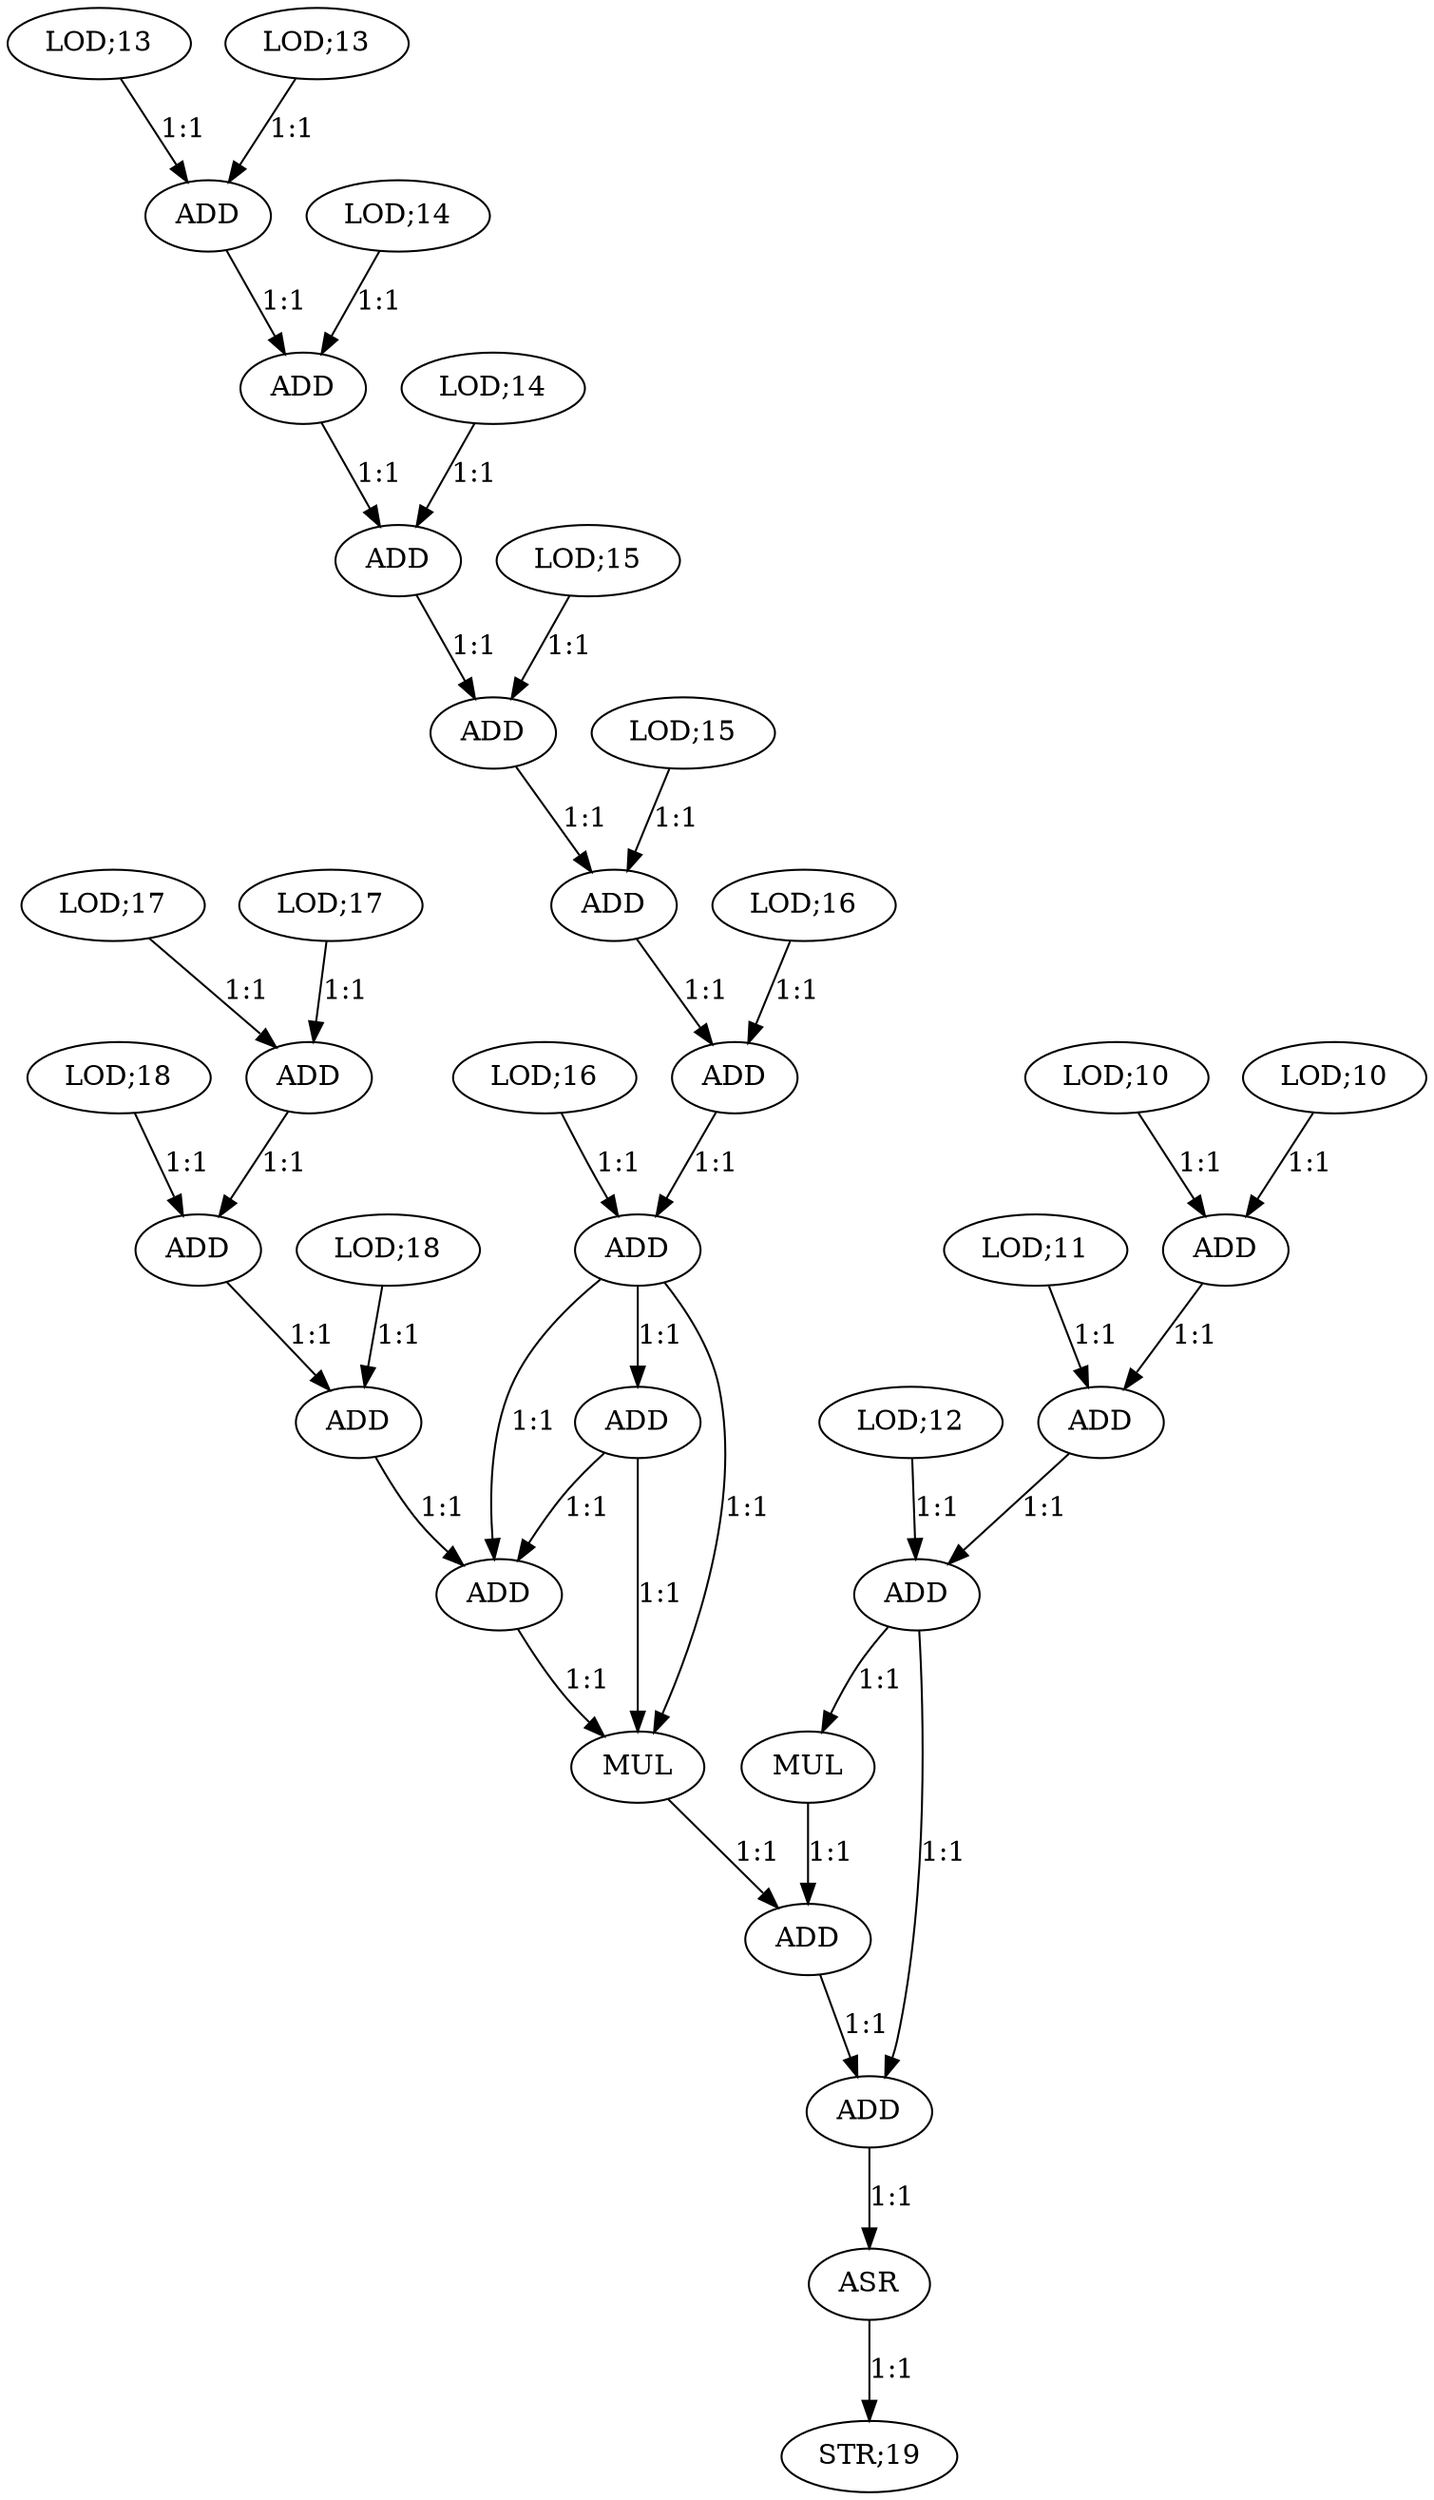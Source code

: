 digraph  {
   0 [label="LOD;10"];
   1 [label="LOD;10"];
   2 [label="ADD"];
   3 [label="LOD;11"];
   4 [label="ADD"];
   5 [label="LOD;12"];
   6 [label="ADD"];
   7 [label="LOD;13"];
   8 [label="LOD;13"];
   9 [label="ADD"];
   10 [label="LOD;14"];
   11 [label="ADD"];
   12 [label="LOD;14"];
   13 [label="ADD"];
   14 [label="LOD;15"];
   15 [label="ADD"];
   16 [label="LOD;15"];
   17 [label="ADD"];
   18 [label="LOD;16"];
   19 [label="ADD"];
   20 [label="LOD;16"];
   21 [label="ADD"];
   22 [label="ADD"];
   23 [label="LOD;17"];
   24 [label="LOD;17"];
   25 [label="ADD"];
   26 [label="LOD;18"];
   27 [label="ADD"];
   28 [label="LOD;18"];
   29 [label="ADD"];
   30 [label="ADD"];
   31 [label="MUL"];
   32 [label="MUL"];
   33 [label="ADD"];
   34 [label="ADD"];
   35 [label="ASR"];
   36 [label="STR;19"];

   0->2 [label="1:1"];
   1->2 [label="1:1"];
   2->4 [label="1:1"];
   3->4 [label="1:1"];
   4->6 [label="1:1"];
   5->6 [label="1:1"];
   6->31 [label="1:1"];
   6->34 [label="1:1"];
   7->9 [label="1:1"];
   8->9 [label="1:1"];
   9->11 [label="1:1"];
   10->11 [label="1:1"];
   11->13 [label="1:1"];
   12->13 [label="1:1"];
   13->15 [label="1:1"];
   14->15 [label="1:1"];
   15->17 [label="1:1"];
   16->17 [label="1:1"];
   17->19 [label="1:1"];
   18->19 [label="1:1"];
   19->21 [label="1:1"];
   20->21 [label="1:1"];
   21->22 [label="1:1"];
   21->30 [label="1:1"];
   21->32 [label="1:1"];
   22->30 [label="1:1"];
   22->32 [label="1:1"];
   23->25 [label="1:1"];
   24->25 [label="1:1"];
   25->27 [label="1:1"];
   26->27 [label="1:1"];
   27->29 [label="1:1"];
   28->29 [label="1:1"];
   29->30 [label="1:1"];
   30->32 [label="1:1"];
   31->33 [label="1:1"];
   32->33 [label="1:1"];
   33->34 [label="1:1"];
   34->35 [label="1:1"];
   35->36 [label="1:1"];
 }
